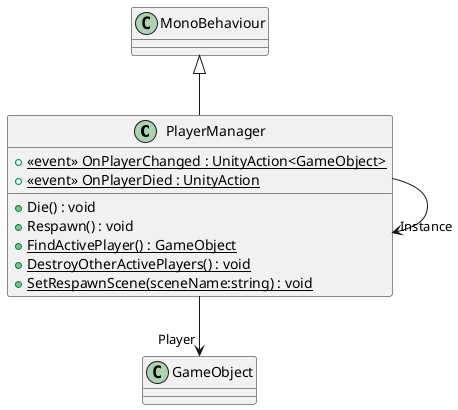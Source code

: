@startuml
class PlayerManager {
    + {static}  <<event>> OnPlayerChanged : UnityAction<GameObject> 
    + {static}  <<event>> OnPlayerDied : UnityAction 
    + Die() : void
    + Respawn() : void
    + {static} FindActivePlayer() : GameObject
    + {static} DestroyOtherActivePlayers() : void
    + {static} SetRespawnScene(sceneName:string) : void
}
MonoBehaviour <|-- PlayerManager
PlayerManager --> "Instance" PlayerManager
PlayerManager --> "Player" GameObject
@enduml
